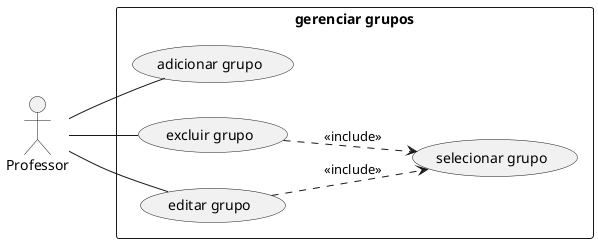 @startuml
left to right direction
skinparam packgestyle rectangle
actor Professor
rectangle "gerenciar grupos" {
  Professor -- (adicionar grupo)
  Professor -- (excluir grupo)
  Professor -- (editar grupo)
  (excluir grupo) ..> (selecionar grupo): <<include>>
  (editar grupo) ..> (selecionar grupo): <<include>>
}
@enduml